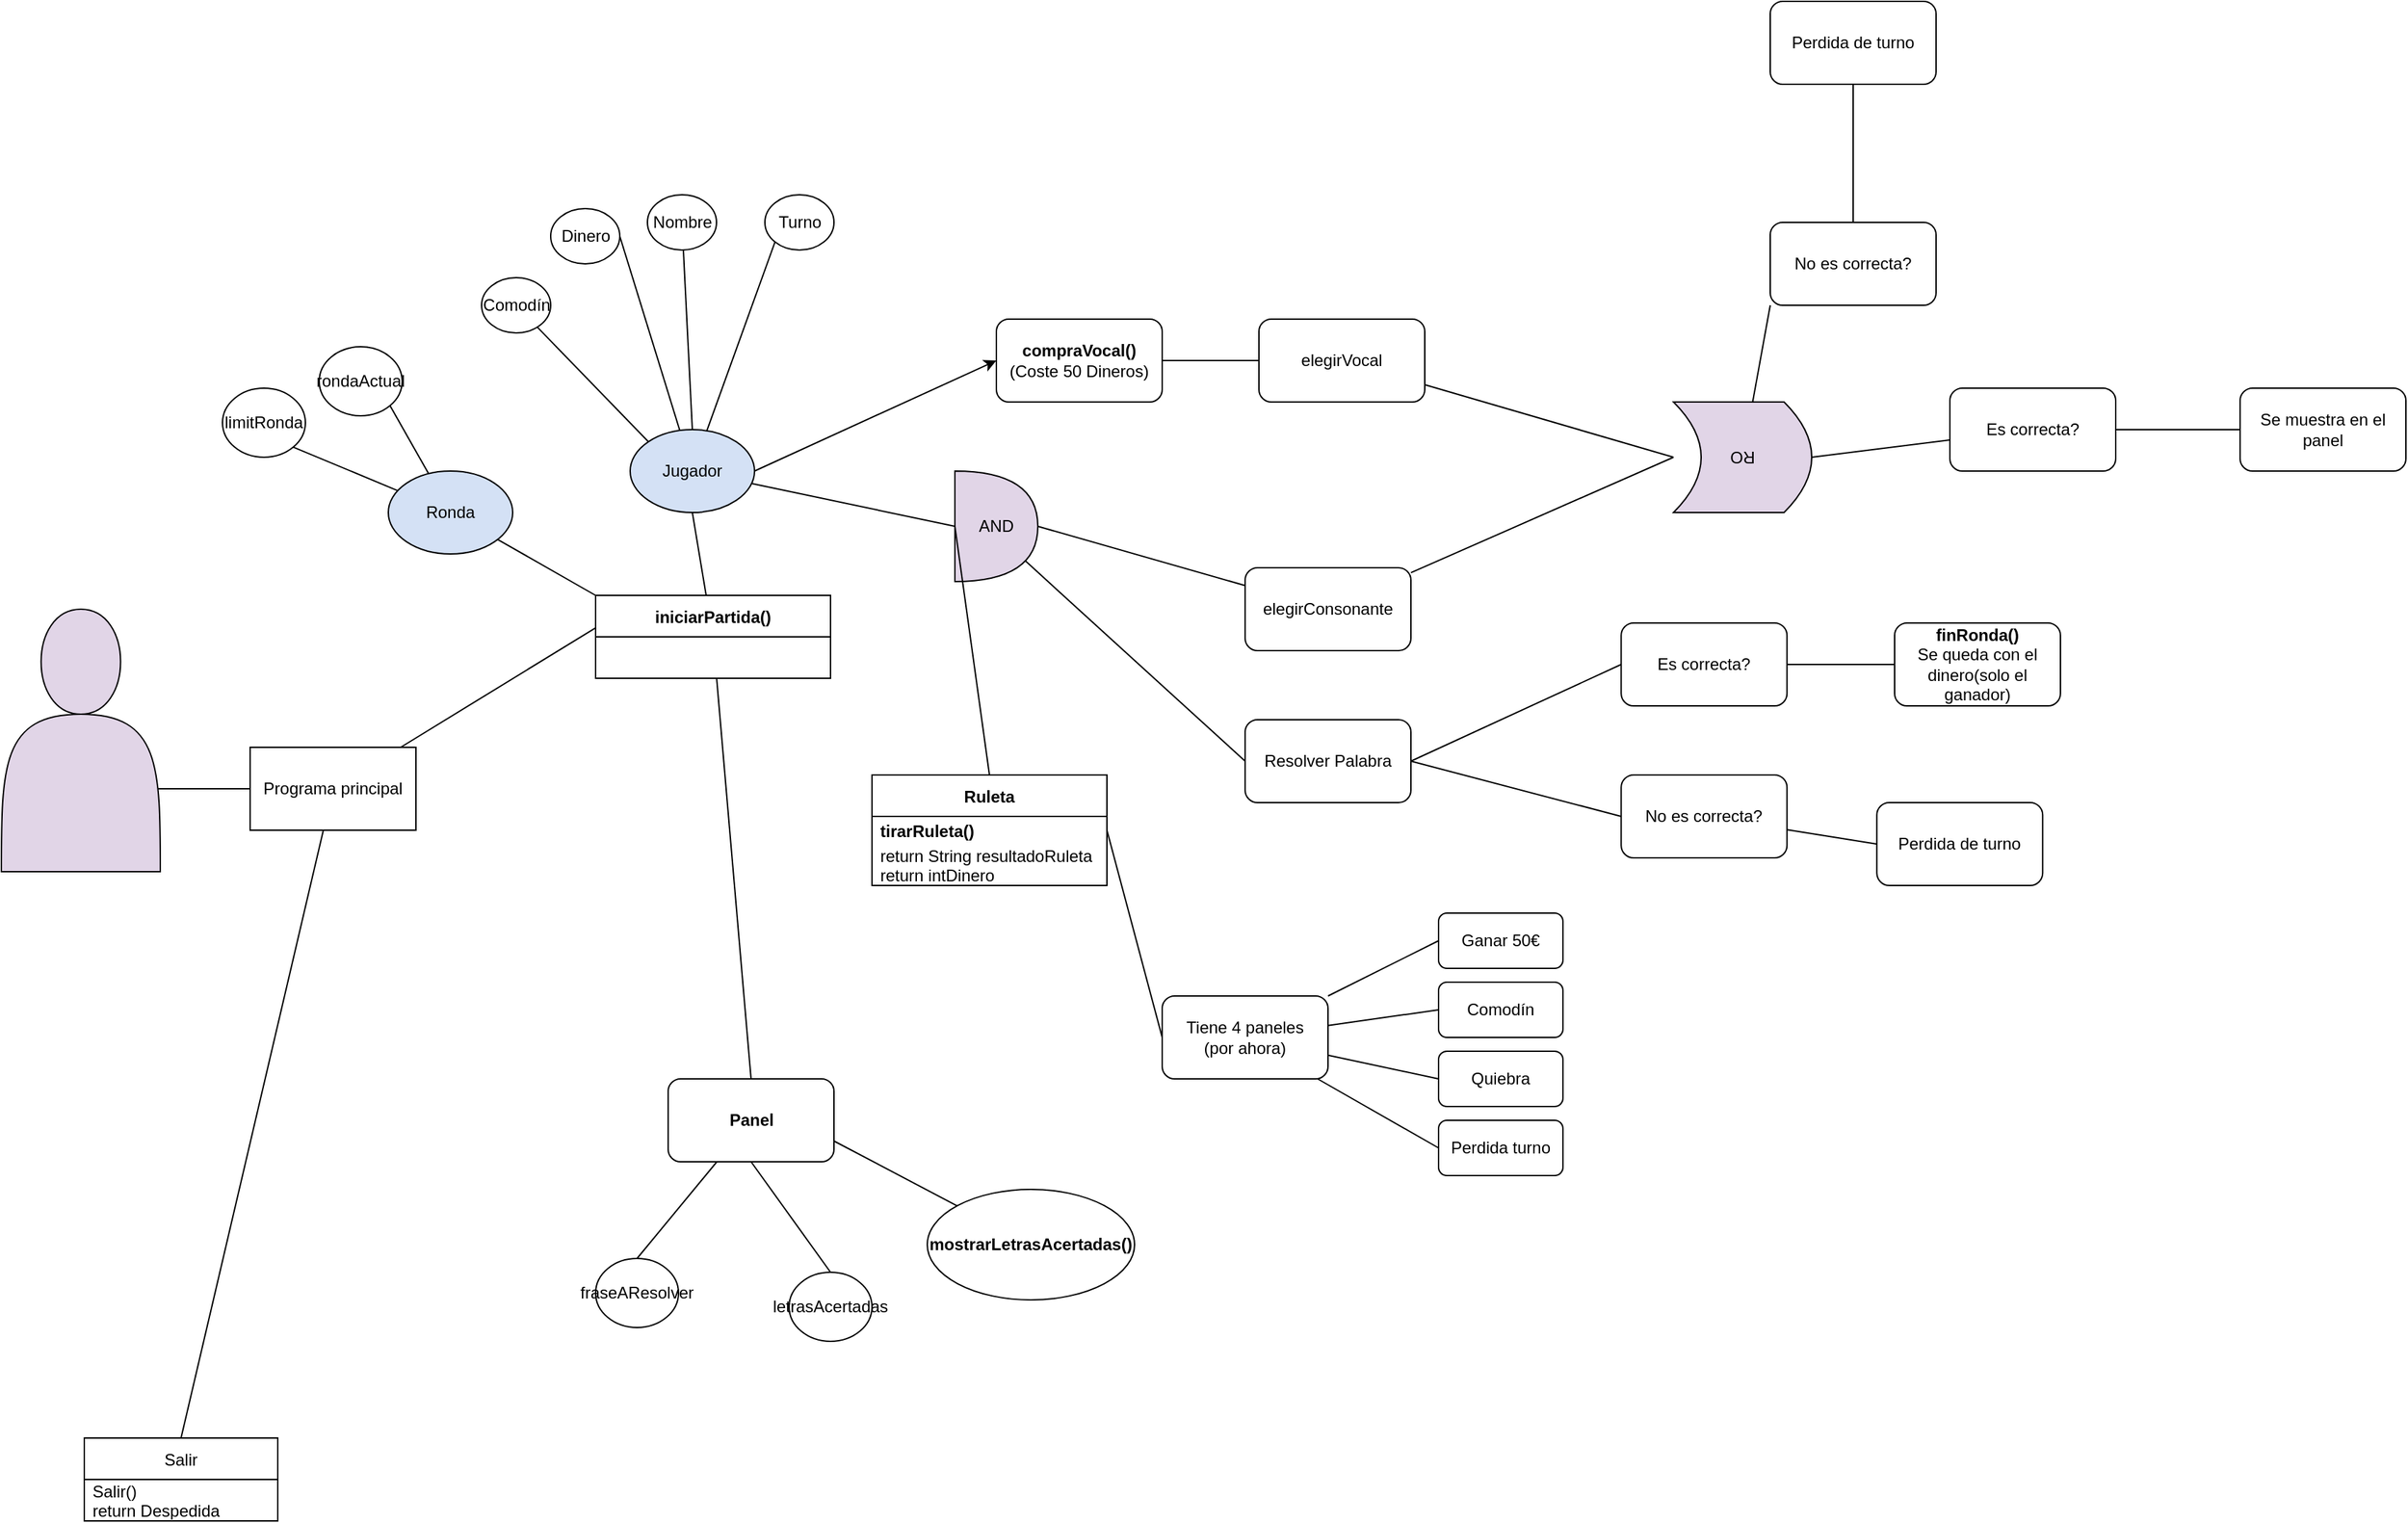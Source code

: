 <mxfile version="20.3.0" type="device"><diagram id="k0oU-4qwfNHXqKNw-vbr" name="Página-1"><mxGraphModel dx="1422" dy="13471" grid="1" gridSize="10" guides="1" tooltips="1" connect="1" arrows="1" fold="1" page="1" pageScale="1" pageWidth="12000" pageHeight="12000" math="0" shadow="0"><root><mxCell id="0"/><mxCell id="1" parent="0"/><mxCell id="8n51Emu_OmfP5lo69zwY-19" style="edgeStyle=none;rounded=0;orthogonalLoop=1;jettySize=auto;html=1;entryX=0;entryY=0.5;entryDx=0;entryDy=0;endArrow=none;endFill=0;" edge="1" parent="1" source="8n51Emu_OmfP5lo69zwY-1" target="8n51Emu_OmfP5lo69zwY-2"><mxGeometry relative="1" as="geometry"/></mxCell><mxCell id="8n51Emu_OmfP5lo69zwY-1" value="Actor" style="shape=umlActor;verticalLabelPosition=bottom;verticalAlign=top;html=1;outlineConnect=0;" vertex="1" parent="1"><mxGeometry x="140" y="270" width="30" height="60" as="geometry"/></mxCell><mxCell id="8n51Emu_OmfP5lo69zwY-18" style="edgeStyle=none;rounded=0;orthogonalLoop=1;jettySize=auto;html=1;entryX=0.014;entryY=0.367;entryDx=0;entryDy=0;entryPerimeter=0;endArrow=none;endFill=0;" edge="1" parent="1" source="8n51Emu_OmfP5lo69zwY-2" target="8n51Emu_OmfP5lo69zwY-5"><mxGeometry relative="1" as="geometry"/></mxCell><mxCell id="8n51Emu_OmfP5lo69zwY-61" style="edgeStyle=none;rounded=0;orthogonalLoop=1;jettySize=auto;html=1;entryX=0.5;entryY=0;entryDx=0;entryDy=0;endArrow=none;endFill=0;" edge="1" parent="1" source="8n51Emu_OmfP5lo69zwY-2" target="8n51Emu_OmfP5lo69zwY-33"><mxGeometry relative="1" as="geometry"/></mxCell><mxCell id="8n51Emu_OmfP5lo69zwY-2" value="Programa principal" style="rounded=0;whiteSpace=wrap;html=1;" vertex="1" parent="1"><mxGeometry x="270" y="270" width="120" height="60" as="geometry"/></mxCell><mxCell id="8n51Emu_OmfP5lo69zwY-15" style="edgeStyle=none;rounded=0;orthogonalLoop=1;jettySize=auto;html=1;entryX=1;entryY=0.5;entryDx=0;entryDy=0;endArrow=none;endFill=0;" edge="1" parent="1" source="8n51Emu_OmfP5lo69zwY-4" target="8n51Emu_OmfP5lo69zwY-14"><mxGeometry relative="1" as="geometry"/></mxCell><mxCell id="8n51Emu_OmfP5lo69zwY-21" style="edgeStyle=none;rounded=0;orthogonalLoop=1;jettySize=auto;html=1;entryX=0;entryY=0.5;entryDx=0;entryDy=0;entryPerimeter=0;endArrow=none;endFill=0;" edge="1" parent="1" source="8n51Emu_OmfP5lo69zwY-4" target="8n51Emu_OmfP5lo69zwY-20"><mxGeometry relative="1" as="geometry"/></mxCell><mxCell id="8n51Emu_OmfP5lo69zwY-44" style="edgeStyle=none;rounded=0;orthogonalLoop=1;jettySize=auto;html=1;entryX=0;entryY=1;entryDx=0;entryDy=0;endArrow=none;endFill=0;" edge="1" parent="1" source="8n51Emu_OmfP5lo69zwY-4" target="8n51Emu_OmfP5lo69zwY-43"><mxGeometry relative="1" as="geometry"/></mxCell><mxCell id="8n51Emu_OmfP5lo69zwY-4" value="Jugador" style="ellipse;whiteSpace=wrap;html=1;fillColor=#D4E1F5;" vertex="1" parent="1"><mxGeometry x="545" y="40" width="90" height="60" as="geometry"/></mxCell><mxCell id="8n51Emu_OmfP5lo69zwY-13" style="edgeStyle=none;rounded=0;orthogonalLoop=1;jettySize=auto;html=1;entryX=0.5;entryY=1;entryDx=0;entryDy=0;endArrow=none;endFill=0;" edge="1" parent="1" source="8n51Emu_OmfP5lo69zwY-5" target="8n51Emu_OmfP5lo69zwY-4"><mxGeometry relative="1" as="geometry"/></mxCell><mxCell id="8n51Emu_OmfP5lo69zwY-93" style="edgeStyle=none;rounded=0;orthogonalLoop=1;jettySize=auto;html=1;entryX=0.5;entryY=0;entryDx=0;entryDy=0;endArrow=none;endFill=0;" edge="1" parent="1" source="8n51Emu_OmfP5lo69zwY-5" target="8n51Emu_OmfP5lo69zwY-92"><mxGeometry relative="1" as="geometry"/></mxCell><mxCell id="8n51Emu_OmfP5lo69zwY-5" value="iniciarPartida()" style="swimlane;fontStyle=1;childLayout=stackLayout;horizontal=1;startSize=30;horizontalStack=0;resizeParent=1;resizeParentMax=0;resizeLast=0;collapsible=1;marginBottom=0;" vertex="1" parent="1"><mxGeometry x="520" y="160" width="170" height="60" as="geometry"><mxRectangle x="520" y="160" width="120" height="30" as="alternateBounds"/></mxGeometry></mxCell><mxCell id="8n51Emu_OmfP5lo69zwY-9" style="rounded=0;orthogonalLoop=1;jettySize=auto;html=1;entryX=0;entryY=0.5;entryDx=0;entryDy=0;exitX=1;exitY=0.5;exitDx=0;exitDy=0;" edge="1" parent="1" source="8n51Emu_OmfP5lo69zwY-4" target="8n51Emu_OmfP5lo69zwY-12"><mxGeometry relative="1" as="geometry"><mxPoint x="780" y="205" as="targetPoint"/></mxGeometry></mxCell><mxCell id="8n51Emu_OmfP5lo69zwY-12" value="&lt;b&gt;compraVocal()&lt;br&gt;&lt;/b&gt;(Coste 50 Dineros)" style="rounded=1;whiteSpace=wrap;html=1;" vertex="1" parent="1"><mxGeometry x="810" y="-40" width="120" height="60" as="geometry"/></mxCell><mxCell id="8n51Emu_OmfP5lo69zwY-14" value="Dinero" style="ellipse;whiteSpace=wrap;html=1;" vertex="1" parent="1"><mxGeometry x="487.5" y="-120" width="50" height="40" as="geometry"/></mxCell><mxCell id="8n51Emu_OmfP5lo69zwY-17" style="edgeStyle=none;rounded=0;orthogonalLoop=1;jettySize=auto;html=1;entryX=0.5;entryY=0;entryDx=0;entryDy=0;endArrow=none;endFill=0;" edge="1" parent="1" source="8n51Emu_OmfP5lo69zwY-16" target="8n51Emu_OmfP5lo69zwY-4"><mxGeometry relative="1" as="geometry"/></mxCell><mxCell id="8n51Emu_OmfP5lo69zwY-16" value="Nombre" style="ellipse;whiteSpace=wrap;html=1;" vertex="1" parent="1"><mxGeometry x="557.5" y="-130" width="50" height="40" as="geometry"/></mxCell><mxCell id="8n51Emu_OmfP5lo69zwY-24" style="edgeStyle=none;rounded=0;orthogonalLoop=1;jettySize=auto;html=1;entryX=0;entryY=0.5;entryDx=0;entryDy=0;endArrow=none;endFill=0;exitX=0.85;exitY=0.813;exitDx=0;exitDy=0;exitPerimeter=0;" edge="1" parent="1" source="8n51Emu_OmfP5lo69zwY-20" target="8n51Emu_OmfP5lo69zwY-23"><mxGeometry relative="1" as="geometry"/></mxCell><mxCell id="8n51Emu_OmfP5lo69zwY-20" value="AND" style="shape=or;whiteSpace=wrap;html=1;fillColor=#E1D5E7;" vertex="1" parent="1"><mxGeometry x="780" y="70" width="60" height="80" as="geometry"/></mxCell><mxCell id="8n51Emu_OmfP5lo69zwY-49" style="edgeStyle=none;rounded=0;orthogonalLoop=1;jettySize=auto;html=1;entryX=0;entryY=0.5;entryDx=0;entryDy=0;endArrow=none;endFill=0;exitX=1;exitY=0.5;exitDx=0;exitDy=0;" edge="1" parent="1" source="8n51Emu_OmfP5lo69zwY-23" target="8n51Emu_OmfP5lo69zwY-46"><mxGeometry relative="1" as="geometry"><mxPoint x="1139.997" y="250" as="sourcePoint"/></mxGeometry></mxCell><mxCell id="8n51Emu_OmfP5lo69zwY-53" style="edgeStyle=none;rounded=0;orthogonalLoop=1;jettySize=auto;html=1;entryX=0;entryY=0.5;entryDx=0;entryDy=0;endArrow=none;endFill=0;exitX=1;exitY=0.5;exitDx=0;exitDy=0;" edge="1" parent="1" source="8n51Emu_OmfP5lo69zwY-23" target="8n51Emu_OmfP5lo69zwY-51"><mxGeometry relative="1" as="geometry"><mxPoint x="1187.14" y="215.556" as="sourcePoint"/></mxGeometry></mxCell><mxCell id="8n51Emu_OmfP5lo69zwY-23" value="Resolver Palabra" style="rounded=1;whiteSpace=wrap;html=1;" vertex="1" parent="1"><mxGeometry x="990" y="250" width="120" height="60" as="geometry"/></mxCell><mxCell id="8n51Emu_OmfP5lo69zwY-38" style="edgeStyle=none;rounded=0;orthogonalLoop=1;jettySize=auto;html=1;endArrow=none;endFill=0;entryX=1;entryY=0.5;entryDx=0;entryDy=0;" edge="1" parent="1" source="8n51Emu_OmfP5lo69zwY-26" target="8n51Emu_OmfP5lo69zwY-35"><mxGeometry relative="1" as="geometry"><mxPoint x="1290" y="60.0" as="targetPoint"/></mxGeometry></mxCell><mxCell id="8n51Emu_OmfP5lo69zwY-26" value="elegirVocal" style="rounded=1;whiteSpace=wrap;html=1;" vertex="1" parent="1"><mxGeometry x="1000" y="-40" width="120" height="60" as="geometry"/></mxCell><mxCell id="8n51Emu_OmfP5lo69zwY-28" style="edgeStyle=none;rounded=0;orthogonalLoop=1;jettySize=auto;html=1;entryX=1;entryY=0.5;entryDx=0;entryDy=0;entryPerimeter=0;endArrow=none;endFill=0;" edge="1" parent="1" source="8n51Emu_OmfP5lo69zwY-27" target="8n51Emu_OmfP5lo69zwY-20"><mxGeometry relative="1" as="geometry"/></mxCell><mxCell id="8n51Emu_OmfP5lo69zwY-37" style="edgeStyle=none;rounded=0;orthogonalLoop=1;jettySize=auto;html=1;endArrow=none;endFill=0;" edge="1" parent="1" source="8n51Emu_OmfP5lo69zwY-27"><mxGeometry relative="1" as="geometry"><mxPoint x="1300" y="60.0" as="targetPoint"/></mxGeometry></mxCell><mxCell id="8n51Emu_OmfP5lo69zwY-27" value="elegirConsonante" style="rounded=1;whiteSpace=wrap;html=1;" vertex="1" parent="1"><mxGeometry x="990" y="140" width="120" height="60" as="geometry"/></mxCell><mxCell id="8n51Emu_OmfP5lo69zwY-32" style="edgeStyle=none;rounded=0;orthogonalLoop=1;jettySize=auto;html=1;entryX=0;entryY=0.5;entryDx=0;entryDy=0;endArrow=none;endFill=0;exitX=1;exitY=0.5;exitDx=0;exitDy=0;" edge="1" parent="1" source="8n51Emu_OmfP5lo69zwY-12" target="8n51Emu_OmfP5lo69zwY-26"><mxGeometry relative="1" as="geometry"><mxPoint x="1070" y="16.667" as="sourcePoint"/></mxGeometry></mxCell><mxCell id="8n51Emu_OmfP5lo69zwY-33" value="Salir" style="swimlane;fontStyle=0;childLayout=stackLayout;horizontal=1;startSize=30;horizontalStack=0;resizeParent=1;resizeParentMax=0;resizeLast=0;collapsible=1;marginBottom=0;" vertex="1" parent="1"><mxGeometry x="150" y="770" width="140" height="60" as="geometry"/></mxCell><mxCell id="8n51Emu_OmfP5lo69zwY-34" value="Salir()&#10;return Despedida" style="text;strokeColor=none;fillColor=none;align=left;verticalAlign=middle;spacingLeft=4;spacingRight=4;overflow=hidden;points=[[0,0.5],[1,0.5]];portConstraint=eastwest;rotatable=0;" vertex="1" parent="8n51Emu_OmfP5lo69zwY-33"><mxGeometry y="30" width="140" height="30" as="geometry"/></mxCell><mxCell id="8n51Emu_OmfP5lo69zwY-40" style="edgeStyle=none;rounded=0;orthogonalLoop=1;jettySize=auto;html=1;entryX=0;entryY=1;entryDx=0;entryDy=0;endArrow=none;endFill=0;" edge="1" parent="1" source="8n51Emu_OmfP5lo69zwY-35" target="8n51Emu_OmfP5lo69zwY-39"><mxGeometry relative="1" as="geometry"/></mxCell><mxCell id="8n51Emu_OmfP5lo69zwY-35" value="RO" style="shape=dataStorage;whiteSpace=wrap;html=1;fixedSize=1;fillColor=#E1D5E7;rotation=-180;" vertex="1" parent="1"><mxGeometry x="1300" y="20" width="100" height="80" as="geometry"/></mxCell><mxCell id="8n51Emu_OmfP5lo69zwY-41" style="edgeStyle=none;rounded=0;orthogonalLoop=1;jettySize=auto;html=1;endArrow=none;endFill=0;" edge="1" parent="1" source="8n51Emu_OmfP5lo69zwY-39"><mxGeometry relative="1" as="geometry"><mxPoint x="1430" y="-210.0" as="targetPoint"/></mxGeometry></mxCell><mxCell id="8n51Emu_OmfP5lo69zwY-39" value="No es correcta?" style="rounded=1;whiteSpace=wrap;html=1;" vertex="1" parent="1"><mxGeometry x="1370" y="-110" width="120" height="60" as="geometry"/></mxCell><mxCell id="8n51Emu_OmfP5lo69zwY-42" value="Perdida de turno" style="rounded=1;whiteSpace=wrap;html=1;" vertex="1" parent="1"><mxGeometry x="1370" y="-270" width="120" height="60" as="geometry"/></mxCell><mxCell id="8n51Emu_OmfP5lo69zwY-43" value="Turno" style="ellipse;whiteSpace=wrap;html=1;" vertex="1" parent="1"><mxGeometry x="642.5" y="-130" width="50" height="40" as="geometry"/></mxCell><mxCell id="8n51Emu_OmfP5lo69zwY-48" style="edgeStyle=none;rounded=0;orthogonalLoop=1;jettySize=auto;html=1;entryX=0;entryY=0.5;entryDx=0;entryDy=0;endArrow=none;endFill=0;" edge="1" parent="1" source="8n51Emu_OmfP5lo69zwY-46" target="8n51Emu_OmfP5lo69zwY-47"><mxGeometry relative="1" as="geometry"/></mxCell><mxCell id="8n51Emu_OmfP5lo69zwY-46" value="No es correcta?" style="rounded=1;whiteSpace=wrap;html=1;" vertex="1" parent="1"><mxGeometry x="1262.14" y="290" width="120" height="60" as="geometry"/></mxCell><mxCell id="8n51Emu_OmfP5lo69zwY-47" value="Perdida de turno" style="rounded=1;whiteSpace=wrap;html=1;" vertex="1" parent="1"><mxGeometry x="1447.14" y="310" width="120" height="60" as="geometry"/></mxCell><mxCell id="8n51Emu_OmfP5lo69zwY-50" style="edgeStyle=none;rounded=0;orthogonalLoop=1;jettySize=auto;html=1;entryX=0;entryY=0.5;entryDx=0;entryDy=0;endArrow=none;endFill=0;" edge="1" parent="1" source="8n51Emu_OmfP5lo69zwY-51" target="8n51Emu_OmfP5lo69zwY-52"><mxGeometry relative="1" as="geometry"/></mxCell><mxCell id="8n51Emu_OmfP5lo69zwY-51" value="Es correcta?" style="rounded=1;whiteSpace=wrap;html=1;" vertex="1" parent="1"><mxGeometry x="1262.14" y="180" width="120" height="60" as="geometry"/></mxCell><mxCell id="8n51Emu_OmfP5lo69zwY-52" value="&lt;b&gt;finRonda()&lt;/b&gt;&lt;br&gt;Se queda con el dinero(solo el ganador)" style="rounded=1;whiteSpace=wrap;html=1;" vertex="1" parent="1"><mxGeometry x="1460" y="180" width="120" height="60" as="geometry"/></mxCell><mxCell id="8n51Emu_OmfP5lo69zwY-58" style="edgeStyle=none;rounded=0;orthogonalLoop=1;jettySize=auto;html=1;entryX=0;entryY=0.5;entryDx=0;entryDy=0;endArrow=none;endFill=0;" edge="1" parent="1" source="8n51Emu_OmfP5lo69zwY-56" target="8n51Emu_OmfP5lo69zwY-57"><mxGeometry relative="1" as="geometry"/></mxCell><mxCell id="8n51Emu_OmfP5lo69zwY-59" style="edgeStyle=none;rounded=0;orthogonalLoop=1;jettySize=auto;html=1;entryX=0;entryY=0.5;entryDx=0;entryDy=0;endArrow=none;endFill=0;" edge="1" parent="1" source="8n51Emu_OmfP5lo69zwY-56" target="8n51Emu_OmfP5lo69zwY-35"><mxGeometry relative="1" as="geometry"/></mxCell><mxCell id="8n51Emu_OmfP5lo69zwY-56" value="Es correcta?" style="rounded=1;whiteSpace=wrap;html=1;" vertex="1" parent="1"><mxGeometry x="1500" y="10" width="120" height="60" as="geometry"/></mxCell><mxCell id="8n51Emu_OmfP5lo69zwY-57" value="Se muestra en el panel" style="rounded=1;whiteSpace=wrap;html=1;" vertex="1" parent="1"><mxGeometry x="1710" y="10" width="120" height="60" as="geometry"/></mxCell><mxCell id="8n51Emu_OmfP5lo69zwY-62" value="" style="shape=actor;whiteSpace=wrap;html=1;fillColor=#E1D5E7;" vertex="1" parent="1"><mxGeometry x="90" y="170" width="115" height="190" as="geometry"/></mxCell><mxCell id="8n51Emu_OmfP5lo69zwY-72" style="edgeStyle=none;rounded=0;orthogonalLoop=1;jettySize=auto;html=1;entryX=1;entryY=1;entryDx=0;entryDy=0;endArrow=none;endFill=0;" edge="1" parent="1" source="8n51Emu_OmfP5lo69zwY-69" target="8n51Emu_OmfP5lo69zwY-70"><mxGeometry relative="1" as="geometry"/></mxCell><mxCell id="8n51Emu_OmfP5lo69zwY-73" style="edgeStyle=none;rounded=0;orthogonalLoop=1;jettySize=auto;html=1;entryX=1;entryY=1;entryDx=0;entryDy=0;endArrow=none;endFill=0;" edge="1" parent="1" source="8n51Emu_OmfP5lo69zwY-69" target="8n51Emu_OmfP5lo69zwY-71"><mxGeometry relative="1" as="geometry"/></mxCell><mxCell id="8n51Emu_OmfP5lo69zwY-74" style="edgeStyle=none;rounded=0;orthogonalLoop=1;jettySize=auto;html=1;entryX=0;entryY=0;entryDx=0;entryDy=0;endArrow=none;endFill=0;" edge="1" parent="1" source="8n51Emu_OmfP5lo69zwY-69" target="8n51Emu_OmfP5lo69zwY-5"><mxGeometry relative="1" as="geometry"/></mxCell><mxCell id="8n51Emu_OmfP5lo69zwY-69" value="Ronda" style="ellipse;whiteSpace=wrap;html=1;fillColor=#D4E1F5;" vertex="1" parent="1"><mxGeometry x="370" y="70" width="90" height="60" as="geometry"/></mxCell><mxCell id="8n51Emu_OmfP5lo69zwY-70" value="limitRonda" style="ellipse;whiteSpace=wrap;html=1;" vertex="1" parent="1"><mxGeometry x="250" y="10" width="60" height="50" as="geometry"/></mxCell><mxCell id="8n51Emu_OmfP5lo69zwY-71" value="rondaActual" style="ellipse;whiteSpace=wrap;html=1;" vertex="1" parent="1"><mxGeometry x="320" y="-20" width="60" height="50" as="geometry"/></mxCell><mxCell id="8n51Emu_OmfP5lo69zwY-76" value="Ruleta" style="swimlane;fontStyle=1;childLayout=stackLayout;horizontal=1;startSize=30;horizontalStack=0;resizeParent=1;resizeParentMax=0;resizeLast=0;collapsible=1;marginBottom=0;" vertex="1" parent="1"><mxGeometry x="720" y="290" width="170" height="80" as="geometry"><mxRectangle x="520" y="160" width="120" height="30" as="alternateBounds"/></mxGeometry></mxCell><mxCell id="8n51Emu_OmfP5lo69zwY-77" value="tirarRuleta()" style="text;strokeColor=none;fillColor=none;align=left;verticalAlign=middle;spacingLeft=4;spacingRight=4;overflow=hidden;points=[[0,0.5],[1,0.5]];portConstraint=eastwest;rotatable=0;fontStyle=1" vertex="1" parent="8n51Emu_OmfP5lo69zwY-76"><mxGeometry y="30" width="170" height="20" as="geometry"/></mxCell><mxCell id="8n51Emu_OmfP5lo69zwY-78" value="return String resultadoRuleta&#10;return intDinero" style="text;strokeColor=none;fillColor=none;align=left;verticalAlign=middle;spacingLeft=4;spacingRight=4;overflow=hidden;points=[[0,0.5],[1,0.5]];portConstraint=eastwest;rotatable=0;" vertex="1" parent="8n51Emu_OmfP5lo69zwY-76"><mxGeometry y="50" width="170" height="30" as="geometry"/></mxCell><mxCell id="8n51Emu_OmfP5lo69zwY-86" style="edgeStyle=none;rounded=0;orthogonalLoop=1;jettySize=auto;html=1;entryX=0;entryY=0.5;entryDx=0;entryDy=0;endArrow=none;endFill=0;" edge="1" parent="1" source="8n51Emu_OmfP5lo69zwY-79" target="8n51Emu_OmfP5lo69zwY-82"><mxGeometry relative="1" as="geometry"/></mxCell><mxCell id="8n51Emu_OmfP5lo69zwY-87" style="edgeStyle=none;rounded=0;orthogonalLoop=1;jettySize=auto;html=1;entryX=0;entryY=0.5;entryDx=0;entryDy=0;endArrow=none;endFill=0;" edge="1" parent="1" source="8n51Emu_OmfP5lo69zwY-79" target="8n51Emu_OmfP5lo69zwY-83"><mxGeometry relative="1" as="geometry"/></mxCell><mxCell id="8n51Emu_OmfP5lo69zwY-88" style="edgeStyle=none;rounded=0;orthogonalLoop=1;jettySize=auto;html=1;entryX=0;entryY=0.5;entryDx=0;entryDy=0;endArrow=none;endFill=0;" edge="1" parent="1" source="8n51Emu_OmfP5lo69zwY-79" target="8n51Emu_OmfP5lo69zwY-84"><mxGeometry relative="1" as="geometry"/></mxCell><mxCell id="8n51Emu_OmfP5lo69zwY-89" style="edgeStyle=none;rounded=0;orthogonalLoop=1;jettySize=auto;html=1;entryX=0;entryY=0.5;entryDx=0;entryDy=0;endArrow=none;endFill=0;" edge="1" parent="1" source="8n51Emu_OmfP5lo69zwY-79" target="8n51Emu_OmfP5lo69zwY-85"><mxGeometry relative="1" as="geometry"/></mxCell><mxCell id="8n51Emu_OmfP5lo69zwY-79" value="Tiene 4 paneles&lt;br&gt;(por ahora)" style="rounded=1;whiteSpace=wrap;html=1;" vertex="1" parent="1"><mxGeometry x="930" y="450" width="120" height="60" as="geometry"/></mxCell><mxCell id="8n51Emu_OmfP5lo69zwY-80" style="edgeStyle=none;rounded=0;orthogonalLoop=1;jettySize=auto;html=1;entryX=0;entryY=0.5;entryDx=0;entryDy=0;endArrow=none;endFill=0;exitX=1;exitY=0.5;exitDx=0;exitDy=0;" edge="1" parent="1" source="8n51Emu_OmfP5lo69zwY-77" target="8n51Emu_OmfP5lo69zwY-79"><mxGeometry relative="1" as="geometry"/></mxCell><mxCell id="8n51Emu_OmfP5lo69zwY-81" style="edgeStyle=none;rounded=0;orthogonalLoop=1;jettySize=auto;html=1;entryX=0;entryY=0.5;entryDx=0;entryDy=0;entryPerimeter=0;endArrow=none;endFill=0;exitX=0.5;exitY=0;exitDx=0;exitDy=0;" edge="1" parent="1" source="8n51Emu_OmfP5lo69zwY-76" target="8n51Emu_OmfP5lo69zwY-20"><mxGeometry relative="1" as="geometry"/></mxCell><mxCell id="8n51Emu_OmfP5lo69zwY-82" value="Ganar 50€" style="rounded=1;whiteSpace=wrap;html=1;" vertex="1" parent="1"><mxGeometry x="1130" y="390" width="90" height="40" as="geometry"/></mxCell><mxCell id="8n51Emu_OmfP5lo69zwY-83" value="Comodín" style="rounded=1;whiteSpace=wrap;html=1;" vertex="1" parent="1"><mxGeometry x="1130" y="440" width="90" height="40" as="geometry"/></mxCell><mxCell id="8n51Emu_OmfP5lo69zwY-84" value="Quiebra" style="rounded=1;whiteSpace=wrap;html=1;" vertex="1" parent="1"><mxGeometry x="1130" y="490" width="90" height="40" as="geometry"/></mxCell><mxCell id="8n51Emu_OmfP5lo69zwY-85" value="Perdida turno" style="rounded=1;whiteSpace=wrap;html=1;" vertex="1" parent="1"><mxGeometry x="1130" y="540" width="90" height="40" as="geometry"/></mxCell><mxCell id="8n51Emu_OmfP5lo69zwY-91" style="edgeStyle=none;rounded=0;orthogonalLoop=1;jettySize=auto;html=1;entryX=0;entryY=0;entryDx=0;entryDy=0;endArrow=none;endFill=0;" edge="1" parent="1" source="8n51Emu_OmfP5lo69zwY-90" target="8n51Emu_OmfP5lo69zwY-4"><mxGeometry relative="1" as="geometry"/></mxCell><mxCell id="8n51Emu_OmfP5lo69zwY-90" value="Comodín" style="ellipse;whiteSpace=wrap;html=1;" vertex="1" parent="1"><mxGeometry x="437.5" y="-70" width="50" height="40" as="geometry"/></mxCell><mxCell id="8n51Emu_OmfP5lo69zwY-95" style="edgeStyle=none;rounded=0;orthogonalLoop=1;jettySize=auto;html=1;entryX=0.5;entryY=0;entryDx=0;entryDy=0;endArrow=none;endFill=0;" edge="1" parent="1" source="8n51Emu_OmfP5lo69zwY-92" target="8n51Emu_OmfP5lo69zwY-94"><mxGeometry relative="1" as="geometry"/></mxCell><mxCell id="8n51Emu_OmfP5lo69zwY-92" value="&lt;b&gt;Panel&lt;/b&gt;" style="rounded=1;whiteSpace=wrap;html=1;" vertex="1" parent="1"><mxGeometry x="572.5" y="510" width="120" height="60" as="geometry"/></mxCell><mxCell id="8n51Emu_OmfP5lo69zwY-97" style="edgeStyle=none;rounded=0;orthogonalLoop=1;jettySize=auto;html=1;entryX=0.5;entryY=0;entryDx=0;entryDy=0;endArrow=none;endFill=0;exitX=0.5;exitY=1;exitDx=0;exitDy=0;" edge="1" parent="1" source="8n51Emu_OmfP5lo69zwY-92" target="8n51Emu_OmfP5lo69zwY-96"><mxGeometry relative="1" as="geometry"/></mxCell><mxCell id="8n51Emu_OmfP5lo69zwY-94" value="fraseAResolver" style="ellipse;whiteSpace=wrap;html=1;" vertex="1" parent="1"><mxGeometry x="520" y="640" width="60" height="50" as="geometry"/></mxCell><mxCell id="8n51Emu_OmfP5lo69zwY-96" value="letrasAcertadas" style="ellipse;whiteSpace=wrap;html=1;" vertex="1" parent="1"><mxGeometry x="660" y="650" width="60" height="50" as="geometry"/></mxCell><mxCell id="8n51Emu_OmfP5lo69zwY-99" style="edgeStyle=none;rounded=0;orthogonalLoop=1;jettySize=auto;html=1;entryX=1;entryY=0.75;entryDx=0;entryDy=0;endArrow=none;endFill=0;" edge="1" parent="1" source="8n51Emu_OmfP5lo69zwY-98" target="8n51Emu_OmfP5lo69zwY-92"><mxGeometry relative="1" as="geometry"/></mxCell><mxCell id="8n51Emu_OmfP5lo69zwY-98" value="&lt;b&gt;mostrarLetrasAcertadas()&lt;/b&gt;" style="ellipse;whiteSpace=wrap;html=1;" vertex="1" parent="1"><mxGeometry x="760" y="590" width="150" height="80" as="geometry"/></mxCell></root></mxGraphModel></diagram></mxfile>